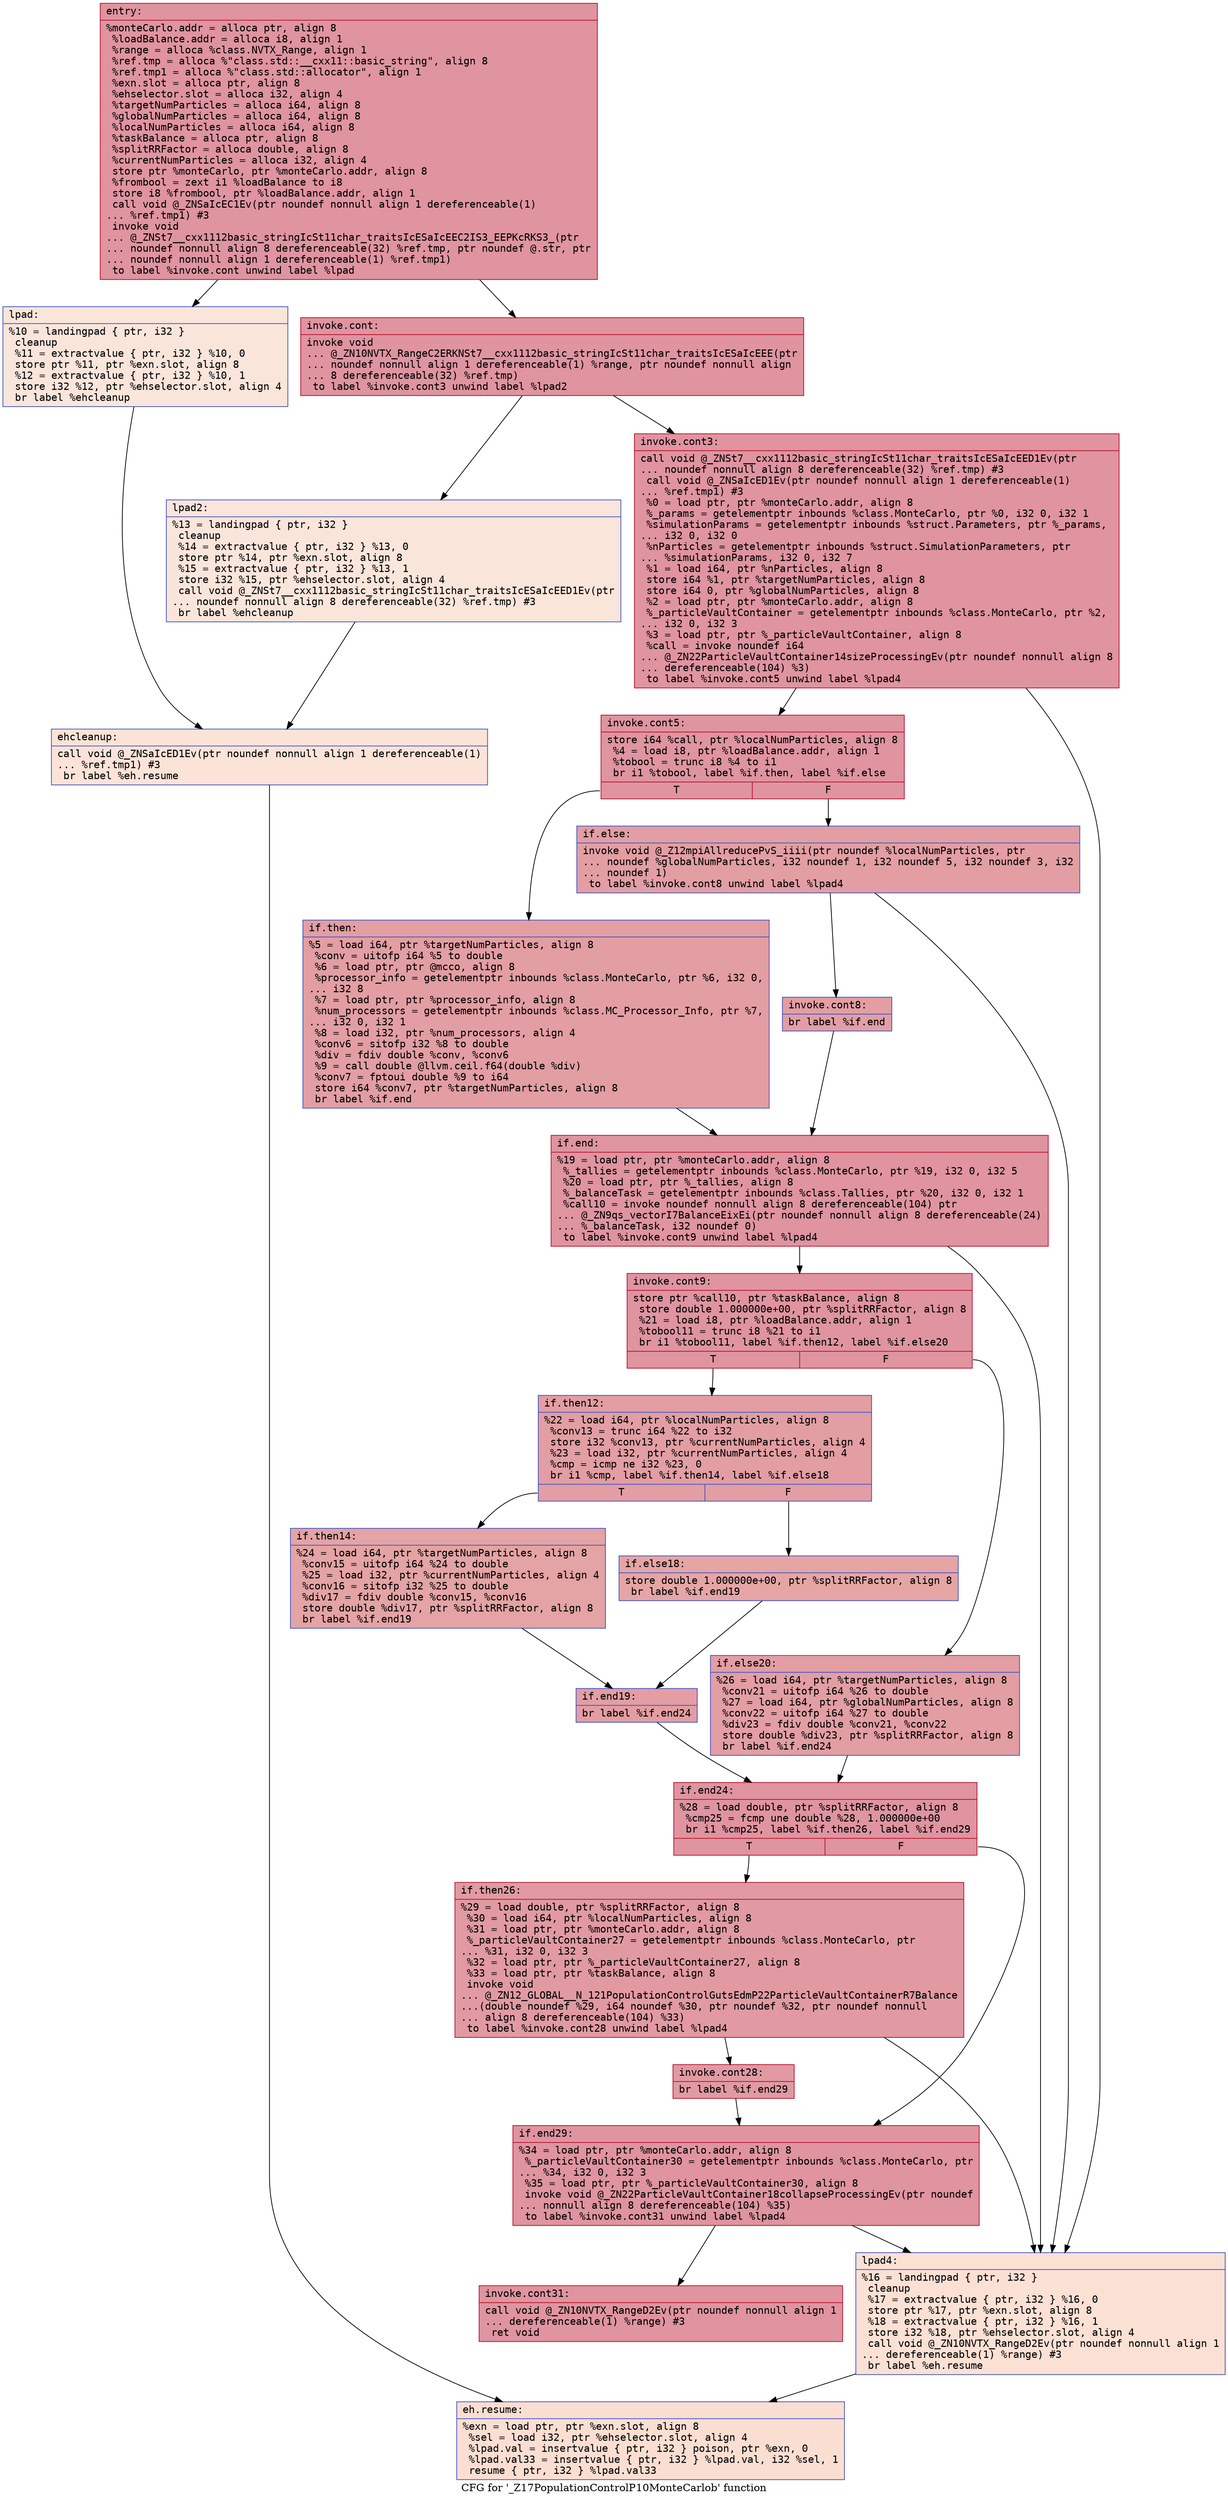 digraph "CFG for '_Z17PopulationControlP10MonteCarlob' function" {
	label="CFG for '_Z17PopulationControlP10MonteCarlob' function";

	Node0x5650e4372c70 [shape=record,color="#b70d28ff", style=filled, fillcolor="#b70d2870" fontname="Courier",label="{entry:\l|  %monteCarlo.addr = alloca ptr, align 8\l  %loadBalance.addr = alloca i8, align 1\l  %range = alloca %class.NVTX_Range, align 1\l  %ref.tmp = alloca %\"class.std::__cxx11::basic_string\", align 8\l  %ref.tmp1 = alloca %\"class.std::allocator\", align 1\l  %exn.slot = alloca ptr, align 8\l  %ehselector.slot = alloca i32, align 4\l  %targetNumParticles = alloca i64, align 8\l  %globalNumParticles = alloca i64, align 8\l  %localNumParticles = alloca i64, align 8\l  %taskBalance = alloca ptr, align 8\l  %splitRRFactor = alloca double, align 8\l  %currentNumParticles = alloca i32, align 4\l  store ptr %monteCarlo, ptr %monteCarlo.addr, align 8\l  %frombool = zext i1 %loadBalance to i8\l  store i8 %frombool, ptr %loadBalance.addr, align 1\l  call void @_ZNSaIcEC1Ev(ptr noundef nonnull align 1 dereferenceable(1)\l... %ref.tmp1) #3\l  invoke void\l... @_ZNSt7__cxx1112basic_stringIcSt11char_traitsIcESaIcEEC2IS3_EEPKcRKS3_(ptr\l... noundef nonnull align 8 dereferenceable(32) %ref.tmp, ptr noundef @.str, ptr\l... noundef nonnull align 1 dereferenceable(1) %ref.tmp1)\l          to label %invoke.cont unwind label %lpad\l}"];
	Node0x5650e4372c70 -> Node0x5650e4373b60[tooltip="entry -> invoke.cont\nProbability 100.00%" ];
	Node0x5650e4372c70 -> Node0x5650e4373c10[tooltip="entry -> lpad\nProbability 0.00%" ];
	Node0x5650e4373b60 [shape=record,color="#b70d28ff", style=filled, fillcolor="#b70d2870" fontname="Courier",label="{invoke.cont:\l|  invoke void\l... @_ZN10NVTX_RangeC2ERKNSt7__cxx1112basic_stringIcSt11char_traitsIcESaIcEEE(ptr\l... noundef nonnull align 1 dereferenceable(1) %range, ptr noundef nonnull align\l... 8 dereferenceable(32) %ref.tmp)\l          to label %invoke.cont3 unwind label %lpad2\l}"];
	Node0x5650e4373b60 -> Node0x5650e4373ab0[tooltip="invoke.cont -> invoke.cont3\nProbability 100.00%" ];
	Node0x5650e4373b60 -> Node0x5650e4373ee0[tooltip="invoke.cont -> lpad2\nProbability 0.00%" ];
	Node0x5650e4373ab0 [shape=record,color="#b70d28ff", style=filled, fillcolor="#b70d2870" fontname="Courier",label="{invoke.cont3:\l|  call void @_ZNSt7__cxx1112basic_stringIcSt11char_traitsIcESaIcEED1Ev(ptr\l... noundef nonnull align 8 dereferenceable(32) %ref.tmp) #3\l  call void @_ZNSaIcED1Ev(ptr noundef nonnull align 1 dereferenceable(1)\l... %ref.tmp1) #3\l  %0 = load ptr, ptr %monteCarlo.addr, align 8\l  %_params = getelementptr inbounds %class.MonteCarlo, ptr %0, i32 0, i32 1\l  %simulationParams = getelementptr inbounds %struct.Parameters, ptr %_params,\l... i32 0, i32 0\l  %nParticles = getelementptr inbounds %struct.SimulationParameters, ptr\l... %simulationParams, i32 0, i32 7\l  %1 = load i64, ptr %nParticles, align 8\l  store i64 %1, ptr %targetNumParticles, align 8\l  store i64 0, ptr %globalNumParticles, align 8\l  %2 = load ptr, ptr %monteCarlo.addr, align 8\l  %_particleVaultContainer = getelementptr inbounds %class.MonteCarlo, ptr %2,\l... i32 0, i32 3\l  %3 = load ptr, ptr %_particleVaultContainer, align 8\l  %call = invoke noundef i64\l... @_ZN22ParticleVaultContainer14sizeProcessingEv(ptr noundef nonnull align 8\l... dereferenceable(104) %3)\l          to label %invoke.cont5 unwind label %lpad4\l}"];
	Node0x5650e4373ab0 -> Node0x5650e4375d70[tooltip="invoke.cont3 -> invoke.cont5\nProbability 100.00%" ];
	Node0x5650e4373ab0 -> Node0x5650e4375e20[tooltip="invoke.cont3 -> lpad4\nProbability 0.00%" ];
	Node0x5650e4375d70 [shape=record,color="#b70d28ff", style=filled, fillcolor="#b70d2870" fontname="Courier",label="{invoke.cont5:\l|  store i64 %call, ptr %localNumParticles, align 8\l  %4 = load i8, ptr %loadBalance.addr, align 1\l  %tobool = trunc i8 %4 to i1\l  br i1 %tobool, label %if.then, label %if.else\l|{<s0>T|<s1>F}}"];
	Node0x5650e4375d70:s0 -> Node0x5650e4376230[tooltip="invoke.cont5 -> if.then\nProbability 50.00%" ];
	Node0x5650e4375d70:s1 -> Node0x5650e43762a0[tooltip="invoke.cont5 -> if.else\nProbability 50.00%" ];
	Node0x5650e4376230 [shape=record,color="#3d50c3ff", style=filled, fillcolor="#be242e70" fontname="Courier",label="{if.then:\l|  %5 = load i64, ptr %targetNumParticles, align 8\l  %conv = uitofp i64 %5 to double\l  %6 = load ptr, ptr @mcco, align 8\l  %processor_info = getelementptr inbounds %class.MonteCarlo, ptr %6, i32 0,\l... i32 8\l  %7 = load ptr, ptr %processor_info, align 8\l  %num_processors = getelementptr inbounds %class.MC_Processor_Info, ptr %7,\l... i32 0, i32 1\l  %8 = load i32, ptr %num_processors, align 4\l  %conv6 = sitofp i32 %8 to double\l  %div = fdiv double %conv, %conv6\l  %9 = call double @llvm.ceil.f64(double %div)\l  %conv7 = fptoui double %9 to i64\l  store i64 %conv7, ptr %targetNumParticles, align 8\l  br label %if.end\l}"];
	Node0x5650e4376230 -> Node0x5650e43774b0[tooltip="if.then -> if.end\nProbability 100.00%" ];
	Node0x5650e4373c10 [shape=record,color="#3d50c3ff", style=filled, fillcolor="#f4c5ad70" fontname="Courier",label="{lpad:\l|  %10 = landingpad \{ ptr, i32 \}\l          cleanup\l  %11 = extractvalue \{ ptr, i32 \} %10, 0\l  store ptr %11, ptr %exn.slot, align 8\l  %12 = extractvalue \{ ptr, i32 \} %10, 1\l  store i32 %12, ptr %ehselector.slot, align 4\l  br label %ehcleanup\l}"];
	Node0x5650e4373c10 -> Node0x5650e4377870[tooltip="lpad -> ehcleanup\nProbability 100.00%" ];
	Node0x5650e4373ee0 [shape=record,color="#3d50c3ff", style=filled, fillcolor="#f4c5ad70" fontname="Courier",label="{lpad2:\l|  %13 = landingpad \{ ptr, i32 \}\l          cleanup\l  %14 = extractvalue \{ ptr, i32 \} %13, 0\l  store ptr %14, ptr %exn.slot, align 8\l  %15 = extractvalue \{ ptr, i32 \} %13, 1\l  store i32 %15, ptr %ehselector.slot, align 4\l  call void @_ZNSt7__cxx1112basic_stringIcSt11char_traitsIcESaIcEED1Ev(ptr\l... noundef nonnull align 8 dereferenceable(32) %ref.tmp) #3\l  br label %ehcleanup\l}"];
	Node0x5650e4373ee0 -> Node0x5650e4377870[tooltip="lpad2 -> ehcleanup\nProbability 100.00%" ];
	Node0x5650e4377870 [shape=record,color="#3d50c3ff", style=filled, fillcolor="#f6bfa670" fontname="Courier",label="{ehcleanup:\l|  call void @_ZNSaIcED1Ev(ptr noundef nonnull align 1 dereferenceable(1)\l... %ref.tmp1) #3\l  br label %eh.resume\l}"];
	Node0x5650e4377870 -> Node0x5650e4377ec0[tooltip="ehcleanup -> eh.resume\nProbability 100.00%" ];
	Node0x5650e4375e20 [shape=record,color="#3d50c3ff", style=filled, fillcolor="#f7b99e70" fontname="Courier",label="{lpad4:\l|  %16 = landingpad \{ ptr, i32 \}\l          cleanup\l  %17 = extractvalue \{ ptr, i32 \} %16, 0\l  store ptr %17, ptr %exn.slot, align 8\l  %18 = extractvalue \{ ptr, i32 \} %16, 1\l  store i32 %18, ptr %ehselector.slot, align 4\l  call void @_ZN10NVTX_RangeD2Ev(ptr noundef nonnull align 1\l... dereferenceable(1) %range) #3\l  br label %eh.resume\l}"];
	Node0x5650e4375e20 -> Node0x5650e4377ec0[tooltip="lpad4 -> eh.resume\nProbability 100.00%" ];
	Node0x5650e43762a0 [shape=record,color="#3d50c3ff", style=filled, fillcolor="#be242e70" fontname="Courier",label="{if.else:\l|  invoke void @_Z12mpiAllreducePvS_iiii(ptr noundef %localNumParticles, ptr\l... noundef %globalNumParticles, i32 noundef 1, i32 noundef 5, i32 noundef 3, i32\l... noundef 1)\l          to label %invoke.cont8 unwind label %lpad4\l}"];
	Node0x5650e43762a0 -> Node0x5650e4378510[tooltip="if.else -> invoke.cont8\nProbability 100.00%" ];
	Node0x5650e43762a0 -> Node0x5650e4375e20[tooltip="if.else -> lpad4\nProbability 0.00%" ];
	Node0x5650e4378510 [shape=record,color="#3d50c3ff", style=filled, fillcolor="#be242e70" fontname="Courier",label="{invoke.cont8:\l|  br label %if.end\l}"];
	Node0x5650e4378510 -> Node0x5650e43774b0[tooltip="invoke.cont8 -> if.end\nProbability 100.00%" ];
	Node0x5650e43774b0 [shape=record,color="#b70d28ff", style=filled, fillcolor="#b70d2870" fontname="Courier",label="{if.end:\l|  %19 = load ptr, ptr %monteCarlo.addr, align 8\l  %_tallies = getelementptr inbounds %class.MonteCarlo, ptr %19, i32 0, i32 5\l  %20 = load ptr, ptr %_tallies, align 8\l  %_balanceTask = getelementptr inbounds %class.Tallies, ptr %20, i32 0, i32 1\l  %call10 = invoke noundef nonnull align 8 dereferenceable(104) ptr\l... @_ZN9qs_vectorI7BalanceEixEi(ptr noundef nonnull align 8 dereferenceable(24)\l... %_balanceTask, i32 noundef 0)\l          to label %invoke.cont9 unwind label %lpad4\l}"];
	Node0x5650e43774b0 -> Node0x5650e4378bb0[tooltip="if.end -> invoke.cont9\nProbability 100.00%" ];
	Node0x5650e43774b0 -> Node0x5650e4375e20[tooltip="if.end -> lpad4\nProbability 0.00%" ];
	Node0x5650e4378bb0 [shape=record,color="#b70d28ff", style=filled, fillcolor="#b70d2870" fontname="Courier",label="{invoke.cont9:\l|  store ptr %call10, ptr %taskBalance, align 8\l  store double 1.000000e+00, ptr %splitRRFactor, align 8\l  %21 = load i8, ptr %loadBalance.addr, align 1\l  %tobool11 = trunc i8 %21 to i1\l  br i1 %tobool11, label %if.then12, label %if.else20\l|{<s0>T|<s1>F}}"];
	Node0x5650e4378bb0:s0 -> Node0x5650e4379b00[tooltip="invoke.cont9 -> if.then12\nProbability 50.00%" ];
	Node0x5650e4378bb0:s1 -> Node0x5650e4379b50[tooltip="invoke.cont9 -> if.else20\nProbability 50.00%" ];
	Node0x5650e4379b00 [shape=record,color="#3d50c3ff", style=filled, fillcolor="#be242e70" fontname="Courier",label="{if.then12:\l|  %22 = load i64, ptr %localNumParticles, align 8\l  %conv13 = trunc i64 %22 to i32\l  store i32 %conv13, ptr %currentNumParticles, align 4\l  %23 = load i32, ptr %currentNumParticles, align 4\l  %cmp = icmp ne i32 %23, 0\l  br i1 %cmp, label %if.then14, label %if.else18\l|{<s0>T|<s1>F}}"];
	Node0x5650e4379b00:s0 -> Node0x5650e437a620[tooltip="if.then12 -> if.then14\nProbability 62.50%" ];
	Node0x5650e4379b00:s1 -> Node0x5650e437a670[tooltip="if.then12 -> if.else18\nProbability 37.50%" ];
	Node0x5650e437a620 [shape=record,color="#3d50c3ff", style=filled, fillcolor="#c32e3170" fontname="Courier",label="{if.then14:\l|  %24 = load i64, ptr %targetNumParticles, align 8\l  %conv15 = uitofp i64 %24 to double\l  %25 = load i32, ptr %currentNumParticles, align 4\l  %conv16 = sitofp i32 %25 to double\l  %div17 = fdiv double %conv15, %conv16\l  store double %div17, ptr %splitRRFactor, align 8\l  br label %if.end19\l}"];
	Node0x5650e437a620 -> Node0x5650e437aba0[tooltip="if.then14 -> if.end19\nProbability 100.00%" ];
	Node0x5650e437a670 [shape=record,color="#3d50c3ff", style=filled, fillcolor="#c5333470" fontname="Courier",label="{if.else18:\l|  store double 1.000000e+00, ptr %splitRRFactor, align 8\l  br label %if.end19\l}"];
	Node0x5650e437a670 -> Node0x5650e437aba0[tooltip="if.else18 -> if.end19\nProbability 100.00%" ];
	Node0x5650e437aba0 [shape=record,color="#3d50c3ff", style=filled, fillcolor="#be242e70" fontname="Courier",label="{if.end19:\l|  br label %if.end24\l}"];
	Node0x5650e437aba0 -> Node0x5650e437ad90[tooltip="if.end19 -> if.end24\nProbability 100.00%" ];
	Node0x5650e4379b50 [shape=record,color="#3d50c3ff", style=filled, fillcolor="#be242e70" fontname="Courier",label="{if.else20:\l|  %26 = load i64, ptr %targetNumParticles, align 8\l  %conv21 = uitofp i64 %26 to double\l  %27 = load i64, ptr %globalNumParticles, align 8\l  %conv22 = uitofp i64 %27 to double\l  %div23 = fdiv double %conv21, %conv22\l  store double %div23, ptr %splitRRFactor, align 8\l  br label %if.end24\l}"];
	Node0x5650e4379b50 -> Node0x5650e437ad90[tooltip="if.else20 -> if.end24\nProbability 100.00%" ];
	Node0x5650e437ad90 [shape=record,color="#b70d28ff", style=filled, fillcolor="#b70d2870" fontname="Courier",label="{if.end24:\l|  %28 = load double, ptr %splitRRFactor, align 8\l  %cmp25 = fcmp une double %28, 1.000000e+00\l  br i1 %cmp25, label %if.then26, label %if.end29\l|{<s0>T|<s1>F}}"];
	Node0x5650e437ad90:s0 -> Node0x5650e437b3a0[tooltip="if.end24 -> if.then26\nProbability 62.50%" ];
	Node0x5650e437ad90:s1 -> Node0x5650e437b3f0[tooltip="if.end24 -> if.end29\nProbability 37.50%" ];
	Node0x5650e437b3a0 [shape=record,color="#b70d28ff", style=filled, fillcolor="#bb1b2c70" fontname="Courier",label="{if.then26:\l|  %29 = load double, ptr %splitRRFactor, align 8\l  %30 = load i64, ptr %localNumParticles, align 8\l  %31 = load ptr, ptr %monteCarlo.addr, align 8\l  %_particleVaultContainer27 = getelementptr inbounds %class.MonteCarlo, ptr\l... %31, i32 0, i32 3\l  %32 = load ptr, ptr %_particleVaultContainer27, align 8\l  %33 = load ptr, ptr %taskBalance, align 8\l  invoke void\l... @_ZN12_GLOBAL__N_121PopulationControlGutsEdmP22ParticleVaultContainerR7Balance\l...(double noundef %29, i64 noundef %30, ptr noundef %32, ptr noundef nonnull\l... align 8 dereferenceable(104) %33)\l          to label %invoke.cont28 unwind label %lpad4\l}"];
	Node0x5650e437b3a0 -> Node0x5650e437b900[tooltip="if.then26 -> invoke.cont28\nProbability 100.00%" ];
	Node0x5650e437b3a0 -> Node0x5650e4375e20[tooltip="if.then26 -> lpad4\nProbability 0.00%" ];
	Node0x5650e437b900 [shape=record,color="#b70d28ff", style=filled, fillcolor="#bb1b2c70" fontname="Courier",label="{invoke.cont28:\l|  br label %if.end29\l}"];
	Node0x5650e437b900 -> Node0x5650e437b3f0[tooltip="invoke.cont28 -> if.end29\nProbability 100.00%" ];
	Node0x5650e437b3f0 [shape=record,color="#b70d28ff", style=filled, fillcolor="#b70d2870" fontname="Courier",label="{if.end29:\l|  %34 = load ptr, ptr %monteCarlo.addr, align 8\l  %_particleVaultContainer30 = getelementptr inbounds %class.MonteCarlo, ptr\l... %34, i32 0, i32 3\l  %35 = load ptr, ptr %_particleVaultContainer30, align 8\l  invoke void @_ZN22ParticleVaultContainer18collapseProcessingEv(ptr noundef\l... nonnull align 8 dereferenceable(104) %35)\l          to label %invoke.cont31 unwind label %lpad4\l}"];
	Node0x5650e437b3f0 -> Node0x5650e437bf40[tooltip="if.end29 -> invoke.cont31\nProbability 100.00%" ];
	Node0x5650e437b3f0 -> Node0x5650e4375e20[tooltip="if.end29 -> lpad4\nProbability 0.00%" ];
	Node0x5650e437bf40 [shape=record,color="#b70d28ff", style=filled, fillcolor="#b70d2870" fontname="Courier",label="{invoke.cont31:\l|  call void @_ZN10NVTX_RangeD2Ev(ptr noundef nonnull align 1\l... dereferenceable(1) %range) #3\l  ret void\l}"];
	Node0x5650e4377ec0 [shape=record,color="#3d50c3ff", style=filled, fillcolor="#f7b59970" fontname="Courier",label="{eh.resume:\l|  %exn = load ptr, ptr %exn.slot, align 8\l  %sel = load i32, ptr %ehselector.slot, align 4\l  %lpad.val = insertvalue \{ ptr, i32 \} poison, ptr %exn, 0\l  %lpad.val33 = insertvalue \{ ptr, i32 \} %lpad.val, i32 %sel, 1\l  resume \{ ptr, i32 \} %lpad.val33\l}"];
}
